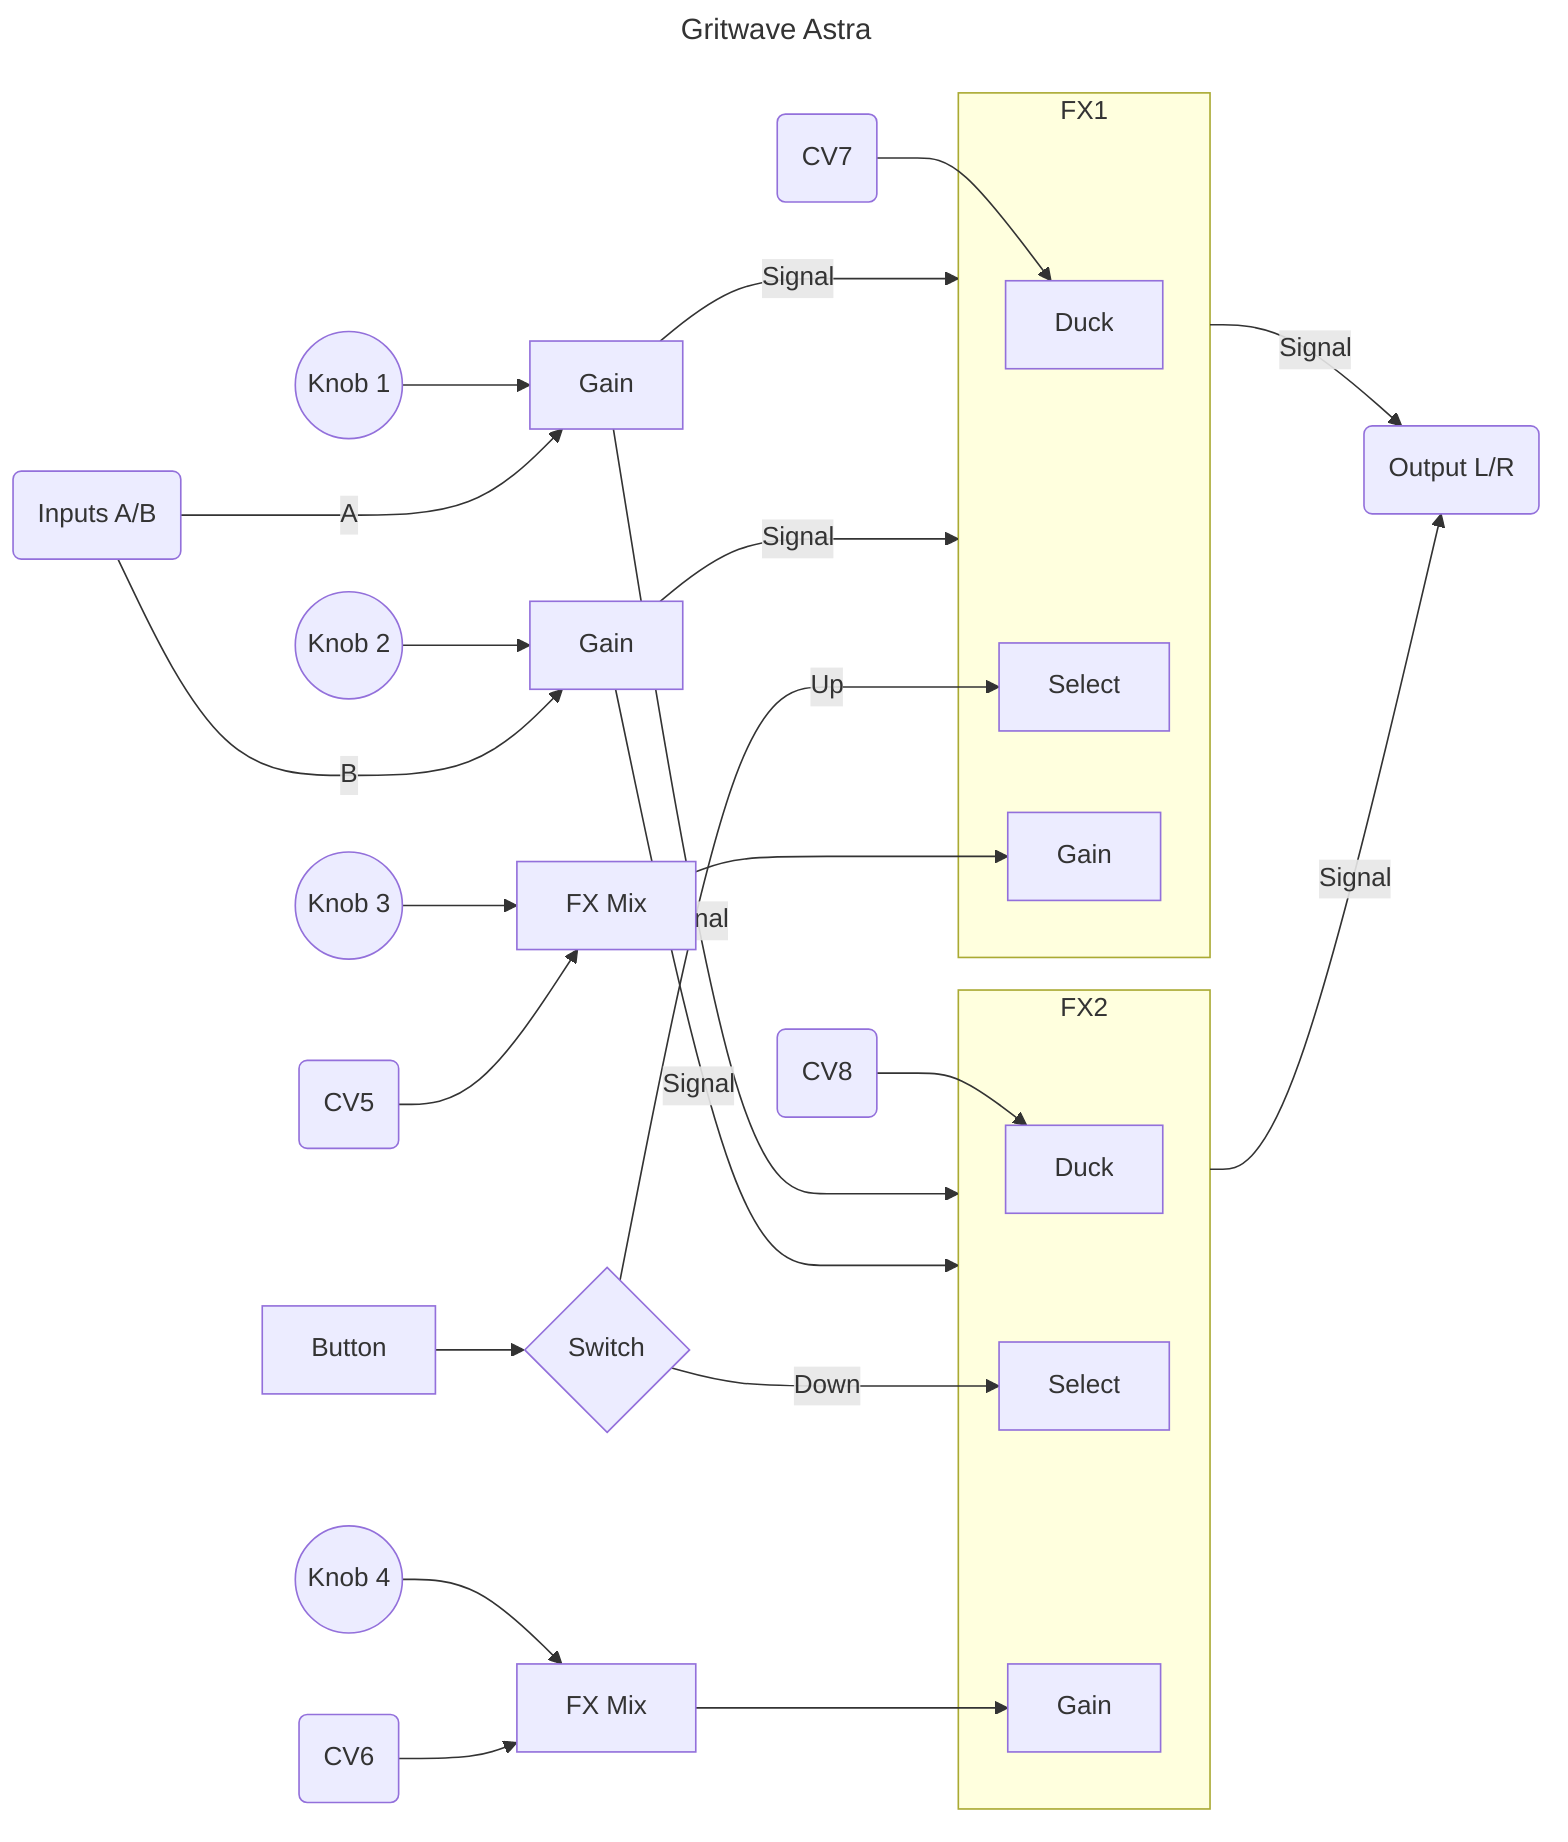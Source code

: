 ---
title: Gritwave Astra
---

graph LR
    Knob1((Knob 1)) --> GainL[Gain]
    Knob2((Knob 2)) --> GainR[Gain]
    Knob3((Knob 3)) --> FxMix1[FX Mix]
    Knob4((Knob 4)) --> FxMix2[FX Mix]

    CV5(CV5) --> FxMix1
    CV6(CV6) --> FxMix2
    CV7(CV7) --> DuckFX1
    CV8(CV8) --> DuckFX2

    Button --> Switch{Switch}
    Switch ---> |Up| Select1
    Switch ---> |Down| Select2

    subgraph FX1
        Select1[Select]
        GainFX1[Gain]
        DuckFX1[Duck]
    end

    subgraph FX2
        Select2[Select]
        GainFX2[Gain]
        DuckFX2[Duck]
    end

    Input(Inputs A/B) ---> |A| GainL
    Input ---> |B| GainR

    GainL ---> |Signal| FX1
    GainL ---> |Signal| FX2
    GainR ---> |Signal| FX1
    GainR ---> |Signal| FX2

    FxMix1 ---> GainFX1
    FxMix2 ---> GainFX2

    FX1 --> |Signal| Output(Output L/R)
    FX2 --> |Signal| Output(Output L/R)